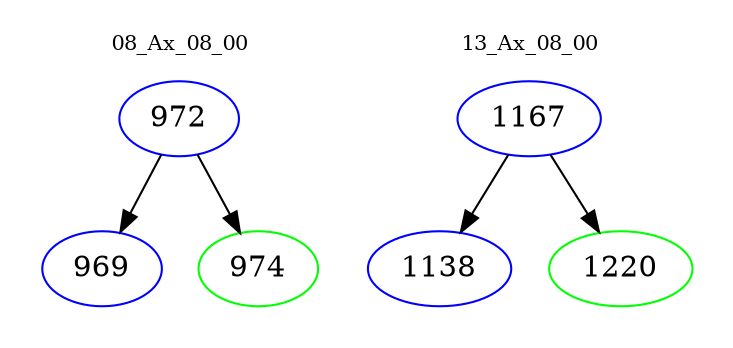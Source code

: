 digraph{
subgraph cluster_0 {
color = white
label = "08_Ax_08_00";
fontsize=10;
T0_972 [label="972", color="blue"]
T0_972 -> T0_969 [color="black"]
T0_969 [label="969", color="blue"]
T0_972 -> T0_974 [color="black"]
T0_974 [label="974", color="green"]
}
subgraph cluster_1 {
color = white
label = "13_Ax_08_00";
fontsize=10;
T1_1167 [label="1167", color="blue"]
T1_1167 -> T1_1138 [color="black"]
T1_1138 [label="1138", color="blue"]
T1_1167 -> T1_1220 [color="black"]
T1_1220 [label="1220", color="green"]
}
}
